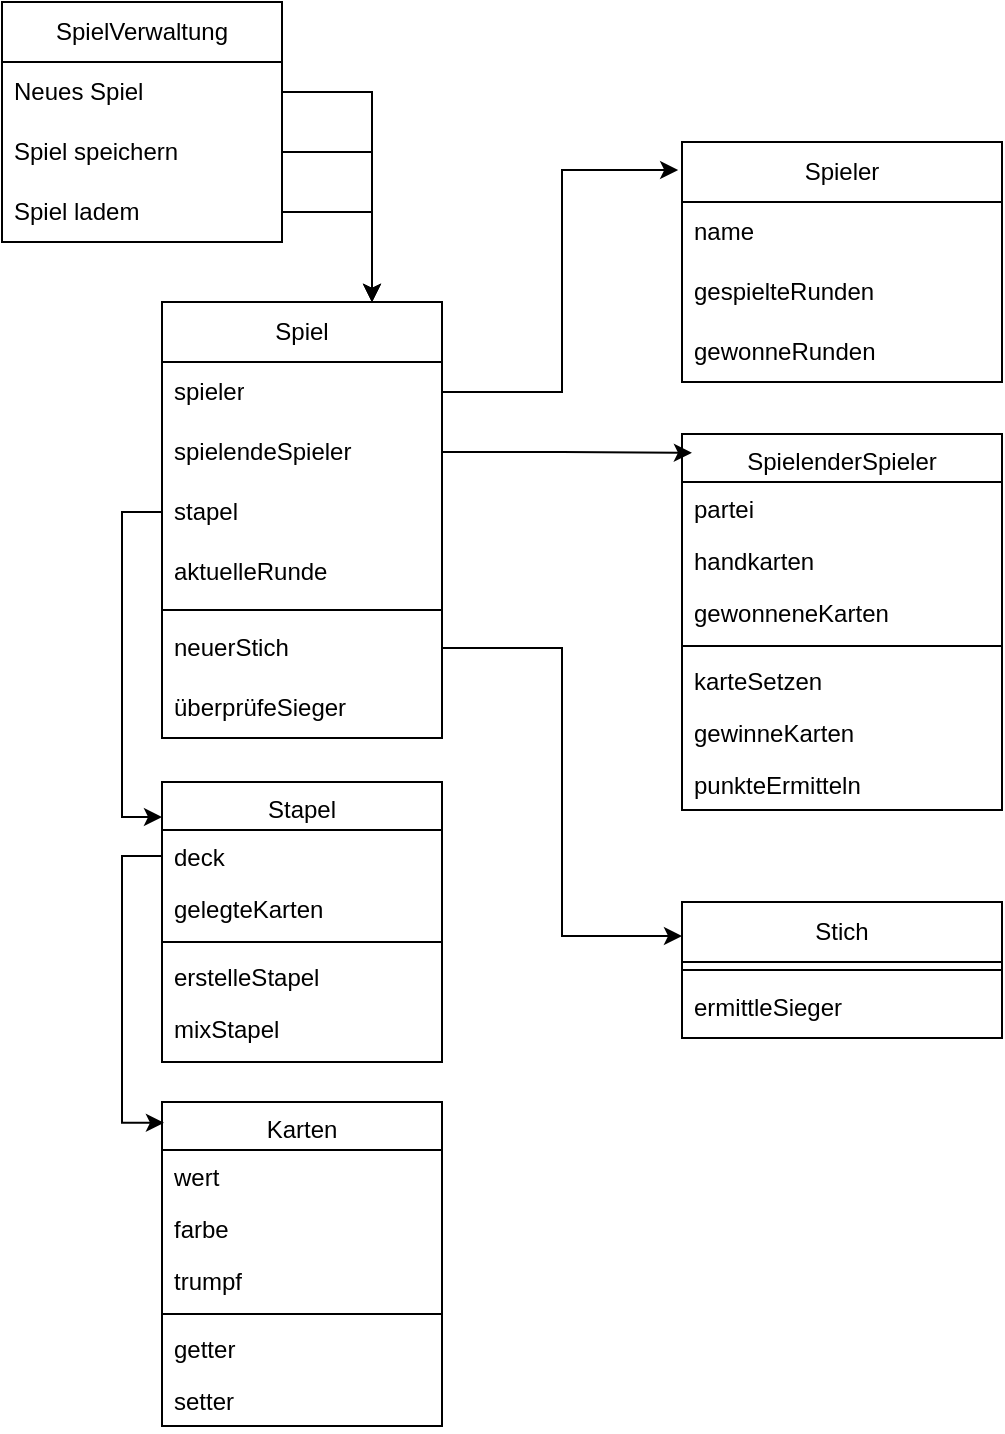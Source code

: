 <mxfile version="24.2.5" type="github">
  <diagram id="C5RBs43oDa-KdzZeNtuy" name="Page-1">
    <mxGraphModel dx="1072" dy="637" grid="1" gridSize="10" guides="1" tooltips="1" connect="1" arrows="1" fold="1" page="1" pageScale="1" pageWidth="827" pageHeight="1169" math="0" shadow="0">
      <root>
        <mxCell id="WIyWlLk6GJQsqaUBKTNV-0" />
        <mxCell id="WIyWlLk6GJQsqaUBKTNV-1" parent="WIyWlLk6GJQsqaUBKTNV-0" />
        <mxCell id="zkfFHV4jXpPFQw0GAbJ--6" value="Karten" style="swimlane;fontStyle=0;align=center;verticalAlign=top;childLayout=stackLayout;horizontal=1;startSize=24;horizontalStack=0;resizeParent=1;resizeLast=0;collapsible=1;marginBottom=0;rounded=0;shadow=0;strokeWidth=1;" parent="WIyWlLk6GJQsqaUBKTNV-1" vertex="1">
          <mxGeometry x="100" y="560" width="140" height="162" as="geometry">
            <mxRectangle x="50" y="336" width="160" height="26" as="alternateBounds" />
          </mxGeometry>
        </mxCell>
        <mxCell id="zkfFHV4jXpPFQw0GAbJ--7" value="wert" style="text;align=left;verticalAlign=top;spacingLeft=4;spacingRight=4;overflow=hidden;rotatable=0;points=[[0,0.5],[1,0.5]];portConstraint=eastwest;" parent="zkfFHV4jXpPFQw0GAbJ--6" vertex="1">
          <mxGeometry y="24" width="140" height="26" as="geometry" />
        </mxCell>
        <mxCell id="zkfFHV4jXpPFQw0GAbJ--8" value="farbe" style="text;align=left;verticalAlign=top;spacingLeft=4;spacingRight=4;overflow=hidden;rotatable=0;points=[[0,0.5],[1,0.5]];portConstraint=eastwest;rounded=0;shadow=0;html=0;" parent="zkfFHV4jXpPFQw0GAbJ--6" vertex="1">
          <mxGeometry y="50" width="140" height="26" as="geometry" />
        </mxCell>
        <mxCell id="8ulXXrQ1oaunJXjtTUlF-14" value="trumpf" style="text;align=left;verticalAlign=top;spacingLeft=4;spacingRight=4;overflow=hidden;rotatable=0;points=[[0,0.5],[1,0.5]];portConstraint=eastwest;rounded=0;shadow=0;html=0;" vertex="1" parent="zkfFHV4jXpPFQw0GAbJ--6">
          <mxGeometry y="76" width="140" height="26" as="geometry" />
        </mxCell>
        <mxCell id="zkfFHV4jXpPFQw0GAbJ--9" value="" style="line;html=1;strokeWidth=1;align=left;verticalAlign=middle;spacingTop=-1;spacingLeft=3;spacingRight=3;rotatable=0;labelPosition=right;points=[];portConstraint=eastwest;" parent="zkfFHV4jXpPFQw0GAbJ--6" vertex="1">
          <mxGeometry y="102" width="140" height="8" as="geometry" />
        </mxCell>
        <mxCell id="Td7MvOa7tic7pRUwxPtG-3" value="getter" style="text;align=left;verticalAlign=top;spacingLeft=4;spacingRight=4;overflow=hidden;rotatable=0;points=[[0,0.5],[1,0.5]];portConstraint=eastwest;" parent="zkfFHV4jXpPFQw0GAbJ--6" vertex="1">
          <mxGeometry y="110" width="140" height="26" as="geometry" />
        </mxCell>
        <mxCell id="dm1adF1wmfqHsNcjSqae-6" value="setter" style="text;align=left;verticalAlign=top;spacingLeft=4;spacingRight=4;overflow=hidden;rotatable=0;points=[[0,0.5],[1,0.5]];portConstraint=eastwest;" parent="zkfFHV4jXpPFQw0GAbJ--6" vertex="1">
          <mxGeometry y="136" width="140" height="26" as="geometry" />
        </mxCell>
        <mxCell id="Td7MvOa7tic7pRUwxPtG-41" value="SpielVerwaltung" style="swimlane;fontStyle=0;childLayout=stackLayout;horizontal=1;startSize=30;horizontalStack=0;resizeParent=1;resizeParentMax=0;resizeLast=0;collapsible=1;marginBottom=0;whiteSpace=wrap;html=1;" parent="WIyWlLk6GJQsqaUBKTNV-1" vertex="1">
          <mxGeometry x="20" y="10" width="140" height="120" as="geometry" />
        </mxCell>
        <mxCell id="4rsWmJyr904Ds-2HBR55-13" value="Neues Spiel" style="text;strokeColor=none;fillColor=none;align=left;verticalAlign=middle;spacingLeft=4;spacingRight=4;overflow=hidden;points=[[0,0.5],[1,0.5]];portConstraint=eastwest;rotatable=0;whiteSpace=wrap;html=1;" parent="Td7MvOa7tic7pRUwxPtG-41" vertex="1">
          <mxGeometry y="30" width="140" height="30" as="geometry" />
        </mxCell>
        <mxCell id="Td7MvOa7tic7pRUwxPtG-42" value="Spiel speichern" style="text;strokeColor=none;fillColor=none;align=left;verticalAlign=middle;spacingLeft=4;spacingRight=4;overflow=hidden;points=[[0,0.5],[1,0.5]];portConstraint=eastwest;rotatable=0;whiteSpace=wrap;html=1;" parent="Td7MvOa7tic7pRUwxPtG-41" vertex="1">
          <mxGeometry y="60" width="140" height="30" as="geometry" />
        </mxCell>
        <mxCell id="Td7MvOa7tic7pRUwxPtG-43" value="Spiel ladem" style="text;strokeColor=none;fillColor=none;align=left;verticalAlign=middle;spacingLeft=4;spacingRight=4;overflow=hidden;points=[[0,0.5],[1,0.5]];portConstraint=eastwest;rotatable=0;whiteSpace=wrap;html=1;" parent="Td7MvOa7tic7pRUwxPtG-41" vertex="1">
          <mxGeometry y="90" width="140" height="30" as="geometry" />
        </mxCell>
        <mxCell id="dm1adF1wmfqHsNcjSqae-20" value="Stapel" style="swimlane;fontStyle=0;align=center;verticalAlign=top;childLayout=stackLayout;horizontal=1;startSize=24;horizontalStack=0;resizeParent=1;resizeLast=0;collapsible=1;marginBottom=0;rounded=0;shadow=0;strokeWidth=1;" parent="WIyWlLk6GJQsqaUBKTNV-1" vertex="1">
          <mxGeometry x="100" y="400" width="140" height="140" as="geometry">
            <mxRectangle x="50" y="336" width="160" height="26" as="alternateBounds" />
          </mxGeometry>
        </mxCell>
        <mxCell id="dm1adF1wmfqHsNcjSqae-21" value="deck" style="text;align=left;verticalAlign=top;spacingLeft=4;spacingRight=4;overflow=hidden;rotatable=0;points=[[0,0.5],[1,0.5]];portConstraint=eastwest;" parent="dm1adF1wmfqHsNcjSqae-20" vertex="1">
          <mxGeometry y="24" width="140" height="26" as="geometry" />
        </mxCell>
        <mxCell id="8ulXXrQ1oaunJXjtTUlF-0" value="gelegteKarten" style="text;align=left;verticalAlign=top;spacingLeft=4;spacingRight=4;overflow=hidden;rotatable=0;points=[[0,0.5],[1,0.5]];portConstraint=eastwest;" vertex="1" parent="dm1adF1wmfqHsNcjSqae-20">
          <mxGeometry y="50" width="140" height="26" as="geometry" />
        </mxCell>
        <mxCell id="dm1adF1wmfqHsNcjSqae-25" value="" style="line;html=1;strokeWidth=1;align=left;verticalAlign=middle;spacingTop=-1;spacingLeft=3;spacingRight=3;rotatable=0;labelPosition=right;points=[];portConstraint=eastwest;" parent="dm1adF1wmfqHsNcjSqae-20" vertex="1">
          <mxGeometry y="76" width="140" height="8" as="geometry" />
        </mxCell>
        <mxCell id="dm1adF1wmfqHsNcjSqae-26" value="erstelleStapel" style="text;align=left;verticalAlign=top;spacingLeft=4;spacingRight=4;overflow=hidden;rotatable=0;points=[[0,0.5],[1,0.5]];portConstraint=eastwest;" parent="dm1adF1wmfqHsNcjSqae-20" vertex="1">
          <mxGeometry y="84" width="140" height="26" as="geometry" />
        </mxCell>
        <mxCell id="dm1adF1wmfqHsNcjSqae-27" value="mixStapel" style="text;align=left;verticalAlign=top;spacingLeft=4;spacingRight=4;overflow=hidden;rotatable=0;points=[[0,0.5],[1,0.5]];portConstraint=eastwest;" parent="dm1adF1wmfqHsNcjSqae-20" vertex="1">
          <mxGeometry y="110" width="140" height="26" as="geometry" />
        </mxCell>
        <mxCell id="dm1adF1wmfqHsNcjSqae-29" value="SpielenderSpieler" style="swimlane;fontStyle=0;align=center;verticalAlign=top;childLayout=stackLayout;horizontal=1;startSize=24;horizontalStack=0;resizeParent=1;resizeLast=0;collapsible=1;marginBottom=0;rounded=0;shadow=0;strokeWidth=1;" parent="WIyWlLk6GJQsqaUBKTNV-1" vertex="1">
          <mxGeometry x="360" y="226" width="160" height="188" as="geometry">
            <mxRectangle x="50" y="336" width="160" height="26" as="alternateBounds" />
          </mxGeometry>
        </mxCell>
        <mxCell id="dm1adF1wmfqHsNcjSqae-31" value="partei" style="text;align=left;verticalAlign=top;spacingLeft=4;spacingRight=4;overflow=hidden;rotatable=0;points=[[0,0.5],[1,0.5]];portConstraint=eastwest;rounded=0;shadow=0;html=0;" parent="dm1adF1wmfqHsNcjSqae-29" vertex="1">
          <mxGeometry y="24" width="160" height="26" as="geometry" />
        </mxCell>
        <mxCell id="dm1adF1wmfqHsNcjSqae-38" value="handkarten" style="text;align=left;verticalAlign=top;spacingLeft=4;spacingRight=4;overflow=hidden;rotatable=0;points=[[0,0.5],[1,0.5]];portConstraint=eastwest;" parent="dm1adF1wmfqHsNcjSqae-29" vertex="1">
          <mxGeometry y="50" width="160" height="26" as="geometry" />
        </mxCell>
        <mxCell id="dm1adF1wmfqHsNcjSqae-32" value="gewonneneKarten" style="text;align=left;verticalAlign=top;spacingLeft=4;spacingRight=4;overflow=hidden;rotatable=0;points=[[0,0.5],[1,0.5]];portConstraint=eastwest;rounded=0;shadow=0;html=0;" parent="dm1adF1wmfqHsNcjSqae-29" vertex="1">
          <mxGeometry y="76" width="160" height="26" as="geometry" />
        </mxCell>
        <mxCell id="dm1adF1wmfqHsNcjSqae-34" value="" style="line;html=1;strokeWidth=1;align=left;verticalAlign=middle;spacingTop=-1;spacingLeft=3;spacingRight=3;rotatable=0;labelPosition=right;points=[];portConstraint=eastwest;" parent="dm1adF1wmfqHsNcjSqae-29" vertex="1">
          <mxGeometry y="102" width="160" height="8" as="geometry" />
        </mxCell>
        <mxCell id="dm1adF1wmfqHsNcjSqae-47" value="karteSetzen" style="text;align=left;verticalAlign=top;spacingLeft=4;spacingRight=4;overflow=hidden;rotatable=0;points=[[0,0.5],[1,0.5]];portConstraint=eastwest;" parent="dm1adF1wmfqHsNcjSqae-29" vertex="1">
          <mxGeometry y="110" width="160" height="26" as="geometry" />
        </mxCell>
        <mxCell id="4rsWmJyr904Ds-2HBR55-28" value="gewinneKarten" style="text;align=left;verticalAlign=top;spacingLeft=4;spacingRight=4;overflow=hidden;rotatable=0;points=[[0,0.5],[1,0.5]];portConstraint=eastwest;rounded=0;shadow=0;html=0;" parent="dm1adF1wmfqHsNcjSqae-29" vertex="1">
          <mxGeometry y="136" width="160" height="26" as="geometry" />
        </mxCell>
        <mxCell id="fSKc9CwlaPmxuuPBhRsO-0" value="punkteErmitteln" style="text;align=left;verticalAlign=top;spacingLeft=4;spacingRight=4;overflow=hidden;rotatable=0;points=[[0,0.5],[1,0.5]];portConstraint=eastwest;rounded=0;shadow=0;html=0;" parent="dm1adF1wmfqHsNcjSqae-29" vertex="1">
          <mxGeometry y="162" width="160" height="26" as="geometry" />
        </mxCell>
        <mxCell id="dm1adF1wmfqHsNcjSqae-64" value="Spiel" style="swimlane;fontStyle=0;childLayout=stackLayout;horizontal=1;startSize=30;horizontalStack=0;resizeParent=1;resizeParentMax=0;resizeLast=0;collapsible=1;marginBottom=0;whiteSpace=wrap;html=1;" parent="WIyWlLk6GJQsqaUBKTNV-1" vertex="1">
          <mxGeometry x="100" y="160" width="140" height="218" as="geometry" />
        </mxCell>
        <mxCell id="8ulXXrQ1oaunJXjtTUlF-1" value="spieler" style="text;strokeColor=none;fillColor=none;align=left;verticalAlign=middle;spacingLeft=4;spacingRight=4;overflow=hidden;points=[[0,0.5],[1,0.5]];portConstraint=eastwest;rotatable=0;whiteSpace=wrap;html=1;" vertex="1" parent="dm1adF1wmfqHsNcjSqae-64">
          <mxGeometry y="30" width="140" height="30" as="geometry" />
        </mxCell>
        <mxCell id="dm1adF1wmfqHsNcjSqae-65" value="&lt;div&gt;spielendeSpieler&lt;/div&gt;" style="text;strokeColor=none;fillColor=none;align=left;verticalAlign=middle;spacingLeft=4;spacingRight=4;overflow=hidden;points=[[0,0.5],[1,0.5]];portConstraint=eastwest;rotatable=0;whiteSpace=wrap;html=1;" parent="dm1adF1wmfqHsNcjSqae-64" vertex="1">
          <mxGeometry y="60" width="140" height="30" as="geometry" />
        </mxCell>
        <mxCell id="dm1adF1wmfqHsNcjSqae-66" value="stapel" style="text;strokeColor=none;fillColor=none;align=left;verticalAlign=middle;spacingLeft=4;spacingRight=4;overflow=hidden;points=[[0,0.5],[1,0.5]];portConstraint=eastwest;rotatable=0;whiteSpace=wrap;html=1;" parent="dm1adF1wmfqHsNcjSqae-64" vertex="1">
          <mxGeometry y="90" width="140" height="30" as="geometry" />
        </mxCell>
        <mxCell id="4rsWmJyr904Ds-2HBR55-7" value="aktuelleRunde" style="text;strokeColor=none;fillColor=none;align=left;verticalAlign=middle;spacingLeft=4;spacingRight=4;overflow=hidden;points=[[0,0.5],[1,0.5]];portConstraint=eastwest;rotatable=0;whiteSpace=wrap;html=1;" parent="dm1adF1wmfqHsNcjSqae-64" vertex="1">
          <mxGeometry y="120" width="140" height="30" as="geometry" />
        </mxCell>
        <mxCell id="4rsWmJyr904Ds-2HBR55-11" value="" style="line;html=1;strokeWidth=1;align=left;verticalAlign=middle;spacingTop=-1;spacingLeft=3;spacingRight=3;rotatable=0;labelPosition=right;points=[];portConstraint=eastwest;" parent="dm1adF1wmfqHsNcjSqae-64" vertex="1">
          <mxGeometry y="150" width="140" height="8" as="geometry" />
        </mxCell>
        <mxCell id="fSKc9CwlaPmxuuPBhRsO-1" value="neuerStich" style="text;strokeColor=none;fillColor=none;align=left;verticalAlign=middle;spacingLeft=4;spacingRight=4;overflow=hidden;points=[[0,0.5],[1,0.5]];portConstraint=eastwest;rotatable=0;whiteSpace=wrap;html=1;" parent="dm1adF1wmfqHsNcjSqae-64" vertex="1">
          <mxGeometry y="158" width="140" height="30" as="geometry" />
        </mxCell>
        <mxCell id="4rsWmJyr904Ds-2HBR55-30" value="überprüfeSieger" style="text;strokeColor=none;fillColor=none;align=left;verticalAlign=middle;spacingLeft=4;spacingRight=4;overflow=hidden;points=[[0,0.5],[1,0.5]];portConstraint=eastwest;rotatable=0;whiteSpace=wrap;html=1;" parent="dm1adF1wmfqHsNcjSqae-64" vertex="1">
          <mxGeometry y="188" width="140" height="30" as="geometry" />
        </mxCell>
        <mxCell id="4rsWmJyr904Ds-2HBR55-2" style="edgeStyle=orthogonalEdgeStyle;rounded=0;orthogonalLoop=1;jettySize=auto;html=1;entryX=0.031;entryY=0.05;entryDx=0;entryDy=0;entryPerimeter=0;" parent="WIyWlLk6GJQsqaUBKTNV-1" source="dm1adF1wmfqHsNcjSqae-65" target="dm1adF1wmfqHsNcjSqae-29" edge="1">
          <mxGeometry relative="1" as="geometry" />
        </mxCell>
        <mxCell id="4rsWmJyr904Ds-2HBR55-3" style="edgeStyle=orthogonalEdgeStyle;rounded=0;orthogonalLoop=1;jettySize=auto;html=1;exitX=1;exitY=0.5;exitDx=0;exitDy=0;entryX=0.75;entryY=0;entryDx=0;entryDy=0;" parent="WIyWlLk6GJQsqaUBKTNV-1" source="Td7MvOa7tic7pRUwxPtG-42" target="dm1adF1wmfqHsNcjSqae-64" edge="1">
          <mxGeometry relative="1" as="geometry" />
        </mxCell>
        <mxCell id="4rsWmJyr904Ds-2HBR55-5" style="edgeStyle=orthogonalEdgeStyle;rounded=0;orthogonalLoop=1;jettySize=auto;html=1;exitX=0;exitY=0.5;exitDx=0;exitDy=0;entryX=0;entryY=0.125;entryDx=0;entryDy=0;entryPerimeter=0;" parent="WIyWlLk6GJQsqaUBKTNV-1" source="dm1adF1wmfqHsNcjSqae-66" target="dm1adF1wmfqHsNcjSqae-20" edge="1">
          <mxGeometry relative="1" as="geometry" />
        </mxCell>
        <mxCell id="4rsWmJyr904Ds-2HBR55-6" style="edgeStyle=orthogonalEdgeStyle;rounded=0;orthogonalLoop=1;jettySize=auto;html=1;exitX=0;exitY=0.5;exitDx=0;exitDy=0;entryX=0.007;entryY=0.064;entryDx=0;entryDy=0;entryPerimeter=0;" parent="WIyWlLk6GJQsqaUBKTNV-1" source="dm1adF1wmfqHsNcjSqae-21" target="zkfFHV4jXpPFQw0GAbJ--6" edge="1">
          <mxGeometry relative="1" as="geometry" />
        </mxCell>
        <mxCell id="4rsWmJyr904Ds-2HBR55-32" style="edgeStyle=orthogonalEdgeStyle;rounded=0;orthogonalLoop=1;jettySize=auto;html=1;entryX=0.75;entryY=0;entryDx=0;entryDy=0;" parent="WIyWlLk6GJQsqaUBKTNV-1" source="Td7MvOa7tic7pRUwxPtG-43" target="dm1adF1wmfqHsNcjSqae-64" edge="1">
          <mxGeometry relative="1" as="geometry" />
        </mxCell>
        <mxCell id="4rsWmJyr904Ds-2HBR55-33" style="edgeStyle=orthogonalEdgeStyle;rounded=0;orthogonalLoop=1;jettySize=auto;html=1;entryX=0.75;entryY=0;entryDx=0;entryDy=0;" parent="WIyWlLk6GJQsqaUBKTNV-1" source="4rsWmJyr904Ds-2HBR55-13" target="dm1adF1wmfqHsNcjSqae-64" edge="1">
          <mxGeometry relative="1" as="geometry" />
        </mxCell>
        <mxCell id="fSKc9CwlaPmxuuPBhRsO-3" style="edgeStyle=orthogonalEdgeStyle;rounded=0;orthogonalLoop=1;jettySize=auto;html=1;exitX=1;exitY=0.5;exitDx=0;exitDy=0;entryX=0;entryY=0.25;entryDx=0;entryDy=0;" parent="WIyWlLk6GJQsqaUBKTNV-1" source="fSKc9CwlaPmxuuPBhRsO-1" target="8ulXXrQ1oaunJXjtTUlF-9" edge="1">
          <mxGeometry relative="1" as="geometry">
            <mxPoint x="360" y="488" as="targetPoint" />
          </mxGeometry>
        </mxCell>
        <mxCell id="8ulXXrQ1oaunJXjtTUlF-2" value="Spieler" style="swimlane;fontStyle=0;childLayout=stackLayout;horizontal=1;startSize=30;horizontalStack=0;resizeParent=1;resizeParentMax=0;resizeLast=0;collapsible=1;marginBottom=0;whiteSpace=wrap;html=1;" vertex="1" parent="WIyWlLk6GJQsqaUBKTNV-1">
          <mxGeometry x="360" y="80" width="160" height="120" as="geometry" />
        </mxCell>
        <mxCell id="8ulXXrQ1oaunJXjtTUlF-3" value="name" style="text;strokeColor=none;fillColor=none;align=left;verticalAlign=middle;spacingLeft=4;spacingRight=4;overflow=hidden;points=[[0,0.5],[1,0.5]];portConstraint=eastwest;rotatable=0;whiteSpace=wrap;html=1;" vertex="1" parent="8ulXXrQ1oaunJXjtTUlF-2">
          <mxGeometry y="30" width="160" height="30" as="geometry" />
        </mxCell>
        <mxCell id="8ulXXrQ1oaunJXjtTUlF-4" value="gespielteRunden" style="text;strokeColor=none;fillColor=none;align=left;verticalAlign=middle;spacingLeft=4;spacingRight=4;overflow=hidden;points=[[0,0.5],[1,0.5]];portConstraint=eastwest;rotatable=0;whiteSpace=wrap;html=1;" vertex="1" parent="8ulXXrQ1oaunJXjtTUlF-2">
          <mxGeometry y="60" width="160" height="30" as="geometry" />
        </mxCell>
        <mxCell id="8ulXXrQ1oaunJXjtTUlF-5" value="gewonneRunden" style="text;strokeColor=none;fillColor=none;align=left;verticalAlign=middle;spacingLeft=4;spacingRight=4;overflow=hidden;points=[[0,0.5],[1,0.5]];portConstraint=eastwest;rotatable=0;whiteSpace=wrap;html=1;" vertex="1" parent="8ulXXrQ1oaunJXjtTUlF-2">
          <mxGeometry y="90" width="160" height="30" as="geometry" />
        </mxCell>
        <mxCell id="8ulXXrQ1oaunJXjtTUlF-6" style="edgeStyle=orthogonalEdgeStyle;rounded=0;orthogonalLoop=1;jettySize=auto;html=1;entryX=-0.012;entryY=0.117;entryDx=0;entryDy=0;entryPerimeter=0;" edge="1" parent="WIyWlLk6GJQsqaUBKTNV-1" source="8ulXXrQ1oaunJXjtTUlF-1" target="8ulXXrQ1oaunJXjtTUlF-2">
          <mxGeometry relative="1" as="geometry" />
        </mxCell>
        <mxCell id="8ulXXrQ1oaunJXjtTUlF-9" value="Stich" style="swimlane;fontStyle=0;childLayout=stackLayout;horizontal=1;startSize=30;horizontalStack=0;resizeParent=1;resizeParentMax=0;resizeLast=0;collapsible=1;marginBottom=0;whiteSpace=wrap;html=1;" vertex="1" parent="WIyWlLk6GJQsqaUBKTNV-1">
          <mxGeometry x="360" y="460" width="160" height="68" as="geometry" />
        </mxCell>
        <mxCell id="8ulXXrQ1oaunJXjtTUlF-13" value="" style="line;html=1;strokeWidth=1;align=left;verticalAlign=middle;spacingTop=-1;spacingLeft=3;spacingRight=3;rotatable=0;labelPosition=right;points=[];portConstraint=eastwest;" vertex="1" parent="8ulXXrQ1oaunJXjtTUlF-9">
          <mxGeometry y="30" width="160" height="8" as="geometry" />
        </mxCell>
        <mxCell id="8ulXXrQ1oaunJXjtTUlF-12" value="ermittleSieger" style="text;strokeColor=none;fillColor=none;align=left;verticalAlign=middle;spacingLeft=4;spacingRight=4;overflow=hidden;points=[[0,0.5],[1,0.5]];portConstraint=eastwest;rotatable=0;whiteSpace=wrap;html=1;" vertex="1" parent="8ulXXrQ1oaunJXjtTUlF-9">
          <mxGeometry y="38" width="160" height="30" as="geometry" />
        </mxCell>
      </root>
    </mxGraphModel>
  </diagram>
</mxfile>
